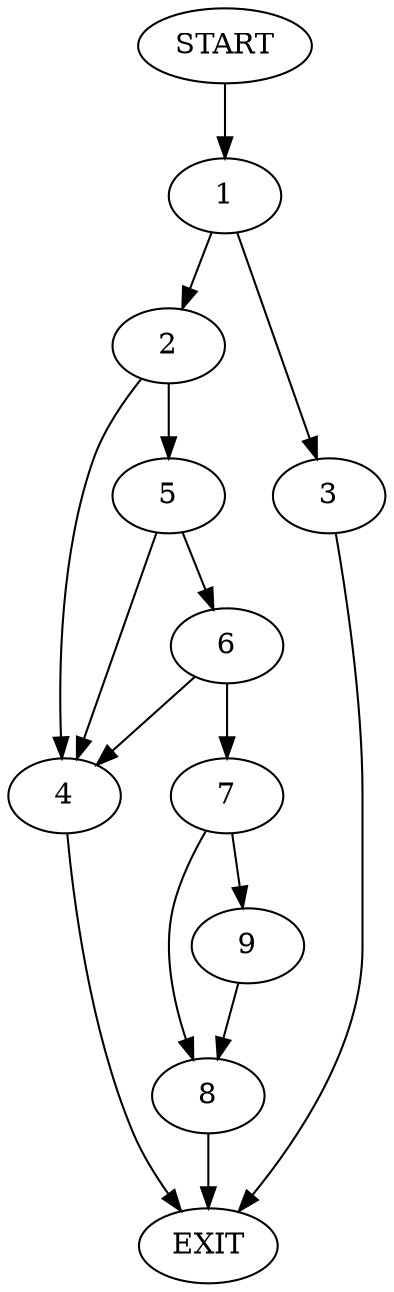 digraph {
0 [label="START"]
10 [label="EXIT"]
0 -> 1
1 -> 2
1 -> 3
3 -> 10
2 -> 4
2 -> 5
5 -> 4
5 -> 6
4 -> 10
6 -> 4
6 -> 7
7 -> 8
7 -> 9
9 -> 8
8 -> 10
}
